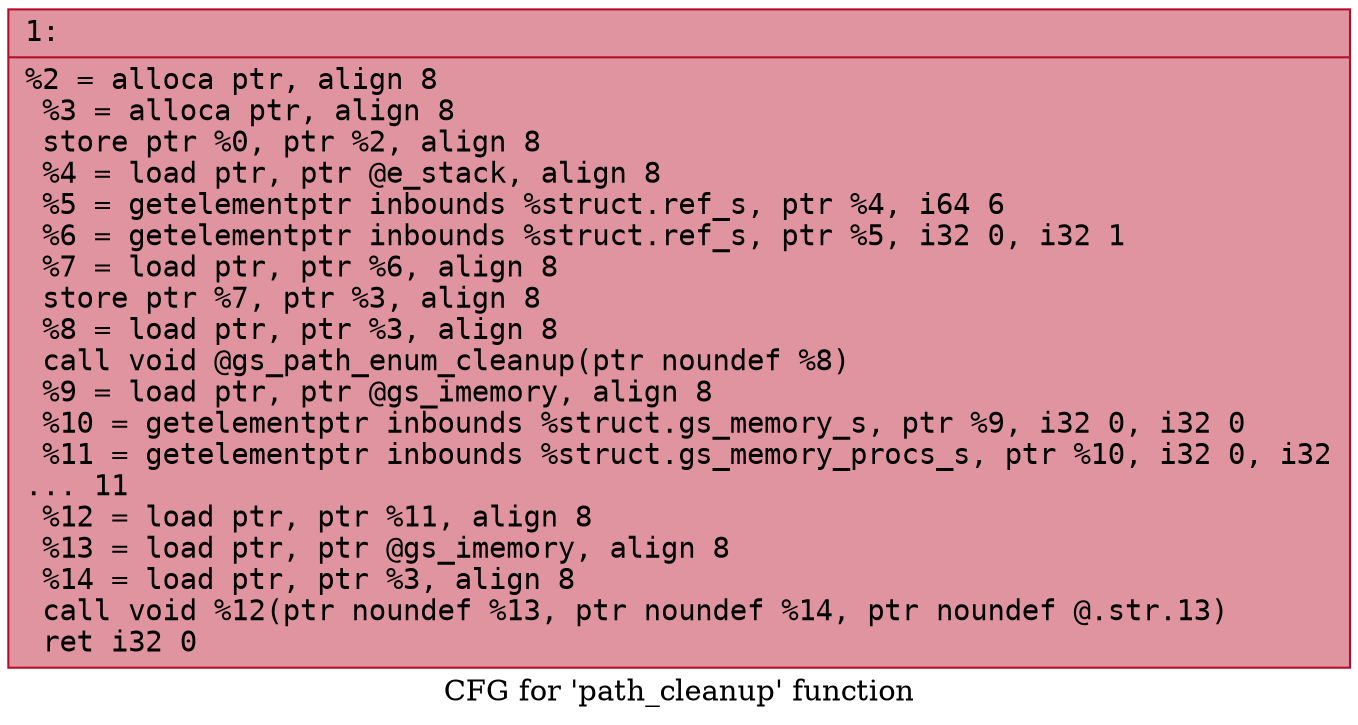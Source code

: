 digraph "CFG for 'path_cleanup' function" {
	label="CFG for 'path_cleanup' function";

	Node0x600002d6b5c0 [shape=record,color="#b70d28ff", style=filled, fillcolor="#b70d2870" fontname="Courier",label="{1:\l|  %2 = alloca ptr, align 8\l  %3 = alloca ptr, align 8\l  store ptr %0, ptr %2, align 8\l  %4 = load ptr, ptr @e_stack, align 8\l  %5 = getelementptr inbounds %struct.ref_s, ptr %4, i64 6\l  %6 = getelementptr inbounds %struct.ref_s, ptr %5, i32 0, i32 1\l  %7 = load ptr, ptr %6, align 8\l  store ptr %7, ptr %3, align 8\l  %8 = load ptr, ptr %3, align 8\l  call void @gs_path_enum_cleanup(ptr noundef %8)\l  %9 = load ptr, ptr @gs_imemory, align 8\l  %10 = getelementptr inbounds %struct.gs_memory_s, ptr %9, i32 0, i32 0\l  %11 = getelementptr inbounds %struct.gs_memory_procs_s, ptr %10, i32 0, i32\l... 11\l  %12 = load ptr, ptr %11, align 8\l  %13 = load ptr, ptr @gs_imemory, align 8\l  %14 = load ptr, ptr %3, align 8\l  call void %12(ptr noundef %13, ptr noundef %14, ptr noundef @.str.13)\l  ret i32 0\l}"];
}

